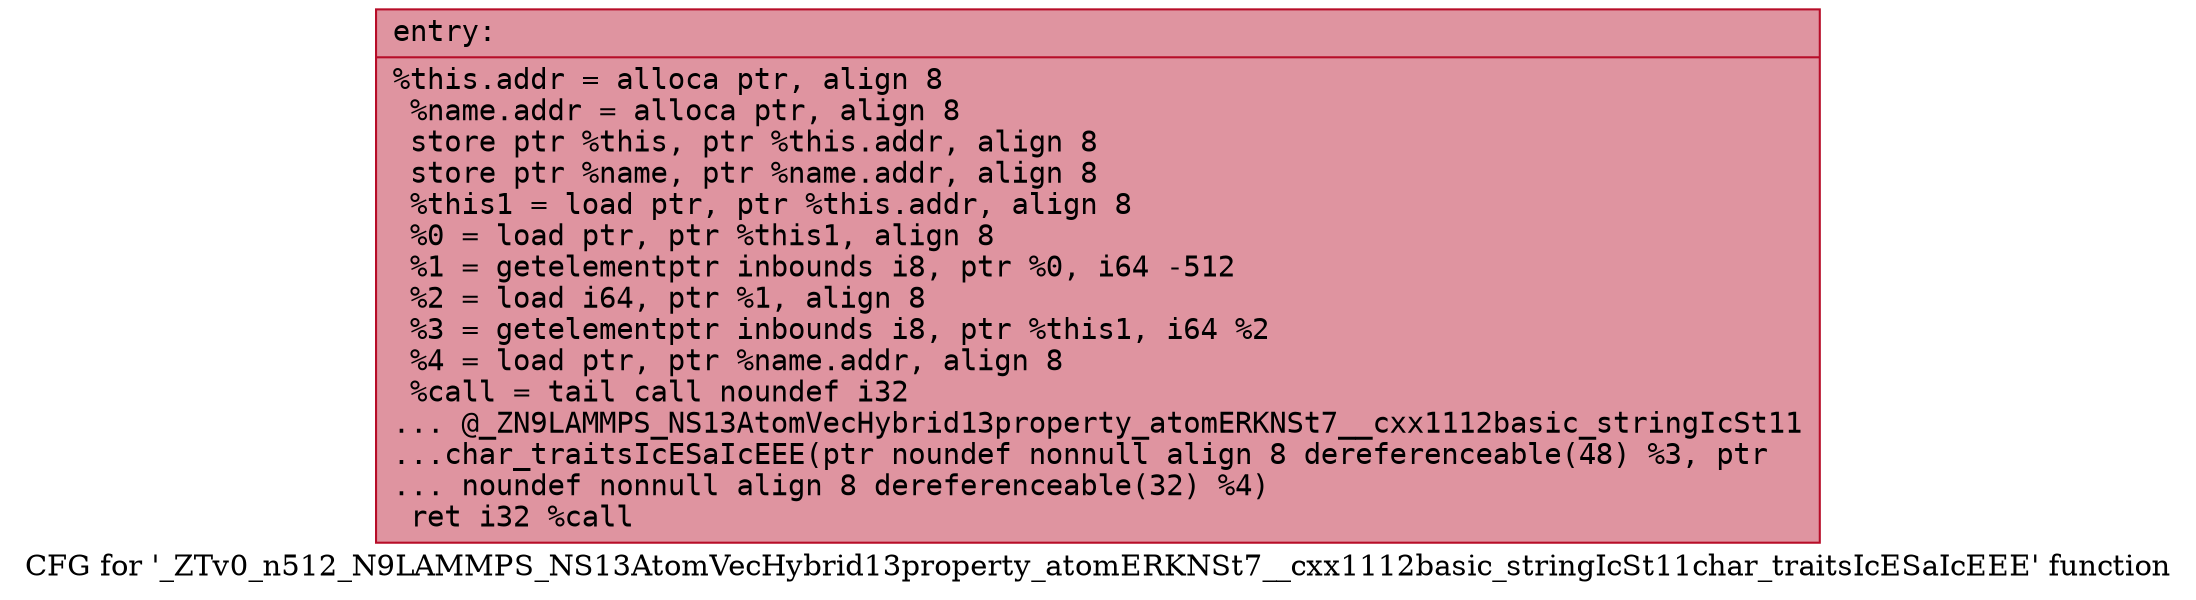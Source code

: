 digraph "CFG for '_ZTv0_n512_N9LAMMPS_NS13AtomVecHybrid13property_atomERKNSt7__cxx1112basic_stringIcSt11char_traitsIcESaIcEEE' function" {
	label="CFG for '_ZTv0_n512_N9LAMMPS_NS13AtomVecHybrid13property_atomERKNSt7__cxx1112basic_stringIcSt11char_traitsIcESaIcEEE' function";

	Node0x557e2afad560 [shape=record,color="#b70d28ff", style=filled, fillcolor="#b70d2870" fontname="Courier",label="{entry:\l|  %this.addr = alloca ptr, align 8\l  %name.addr = alloca ptr, align 8\l  store ptr %this, ptr %this.addr, align 8\l  store ptr %name, ptr %name.addr, align 8\l  %this1 = load ptr, ptr %this.addr, align 8\l  %0 = load ptr, ptr %this1, align 8\l  %1 = getelementptr inbounds i8, ptr %0, i64 -512\l  %2 = load i64, ptr %1, align 8\l  %3 = getelementptr inbounds i8, ptr %this1, i64 %2\l  %4 = load ptr, ptr %name.addr, align 8\l  %call = tail call noundef i32\l... @_ZN9LAMMPS_NS13AtomVecHybrid13property_atomERKNSt7__cxx1112basic_stringIcSt11\l...char_traitsIcESaIcEEE(ptr noundef nonnull align 8 dereferenceable(48) %3, ptr\l... noundef nonnull align 8 dereferenceable(32) %4)\l  ret i32 %call\l}"];
}

